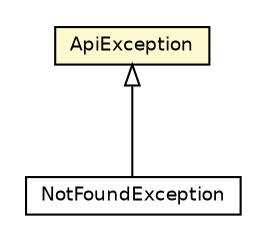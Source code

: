 #!/usr/local/bin/dot
#
# Class diagram 
# Generated by UMLGraph version 5.4 (http://www.umlgraph.org/)
#

digraph G {
	edge [fontname="Helvetica",fontsize=10,labelfontname="Helvetica",labelfontsize=10];
	node [fontname="Helvetica",fontsize=10,shape=plaintext];
	nodesep=0.25;
	ranksep=0.5;
	// de.tk.tkapp.rest.api.handler.NotFoundException
	c103 [label=<<table title="de.tk.tkapp.rest.api.handler.NotFoundException" border="0" cellborder="1" cellspacing="0" cellpadding="2" port="p" href="./NotFoundException.html">
		<tr><td><table border="0" cellspacing="0" cellpadding="1">
<tr><td align="center" balign="center"> NotFoundException </td></tr>
		</table></td></tr>
		</table>>, URL="./NotFoundException.html", fontname="Helvetica", fontcolor="black", fontsize=9.0];
	// de.tk.tkapp.rest.api.handler.ApiException
	c106 [label=<<table title="de.tk.tkapp.rest.api.handler.ApiException" border="0" cellborder="1" cellspacing="0" cellpadding="2" port="p" bgcolor="lemonChiffon" href="./ApiException.html">
		<tr><td><table border="0" cellspacing="0" cellpadding="1">
<tr><td align="center" balign="center"> ApiException </td></tr>
		</table></td></tr>
		</table>>, URL="./ApiException.html", fontname="Helvetica", fontcolor="black", fontsize=9.0];
	//de.tk.tkapp.rest.api.handler.NotFoundException extends de.tk.tkapp.rest.api.handler.ApiException
	c106:p -> c103:p [dir=back,arrowtail=empty];
}

